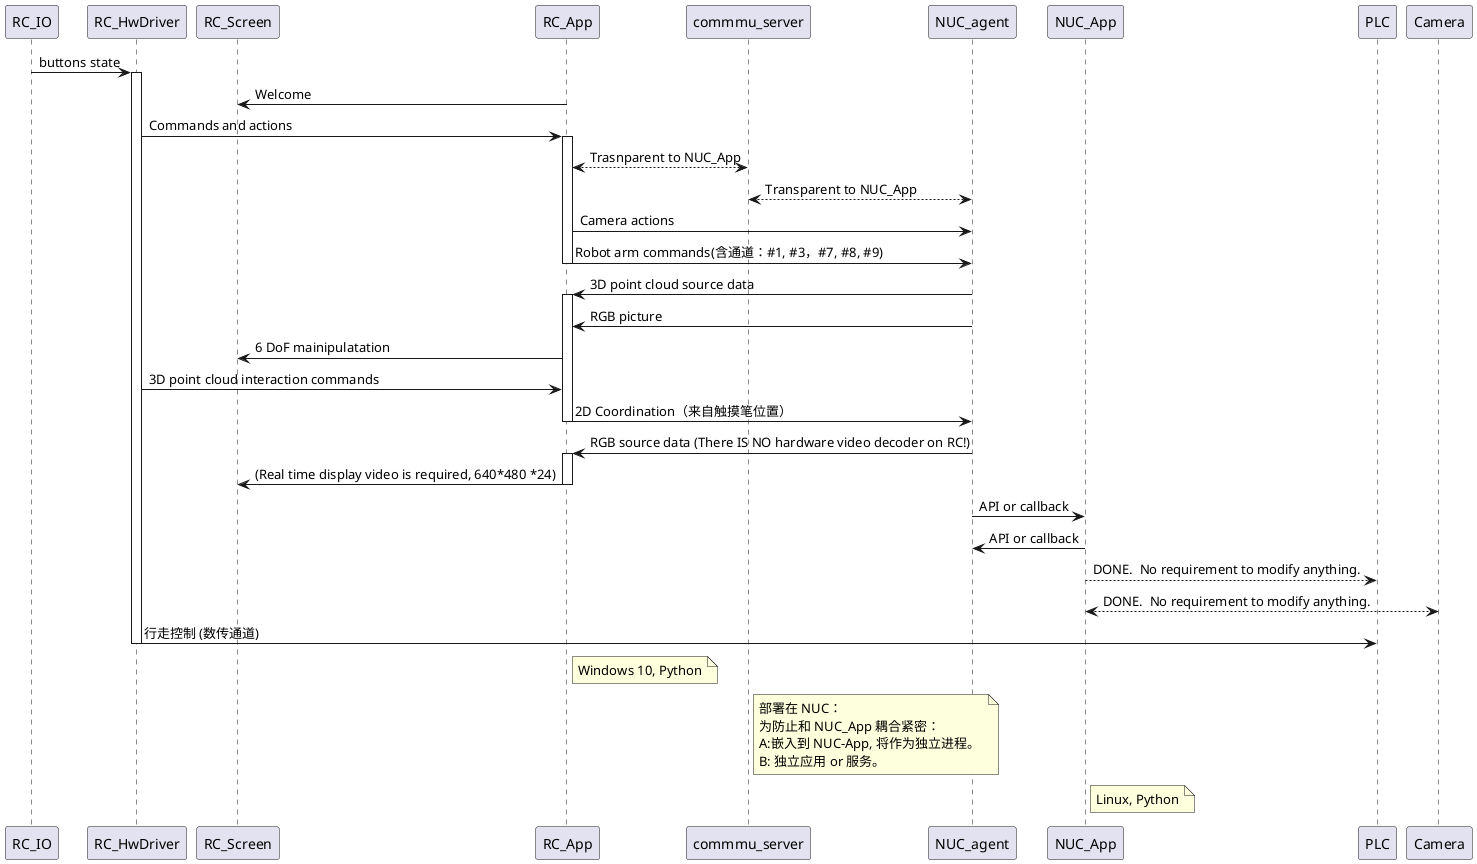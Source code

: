 @startuml

RC_IO -> RC_HwDriver: buttons state
activate RC_HwDriver
' RC_App -> RC_Screen: Welcome
RC_Screen <- RC_App: Welcome

RC_HwDriver ->RC_App: Commands and actions
activate RC_App
RC_App <--> commmu_server: Trasnparent to NUC_App
commmu_server <--> NUC_agent: Transparent to NUC_App

RC_App -> NUC_agent: Camera actions
RC_App -> NUC_agent: Robot arm commands(含通道：#1, #3，#7, #8, #9)
deactivate RC_App

RC_App <- NUC_agent: 3D point cloud source data
activate RC_App
RC_App <- NUC_agent: RGB picture
RC_App -> RC_Screen: 6 DoF mainipulatation
RC_HwDriver -> RC_App: 3D point cloud interaction commands
RC_App -> NUC_agent: 2D Coordination（来自触摸笔位置）
deactivate RC_App

RC_App <- NUC_agent: RGB source data (There IS NO hardware video decoder on RC!)
activate RC_App
RC_App -> RC_Screen: (Real time display video is required, 640*480 *24)
deactivate RC_App

NUC_agent -> NUC_App: API or callback
NUC_agent <- NUC_App: API or callback

NUC_App ---> PLC: DONE.  No requirement to modify anything.
NUC_App <--> Camera:DONE.  No requirement to modify anything.

RC_HwDriver -> PLC: 行走控制 (数传通道)
note right of RC_App: Windows 10, Python
note right of commmu_server : 部署在 NUC：\n为防止和 NUC_App 耦合紧密： \nA:嵌入到 NUC-App, 将作为独立进程。 \nB: 独立应用 or 服务。
note right of NUC_App: Linux, Python
deactivate RC_HwDriver

@enduml